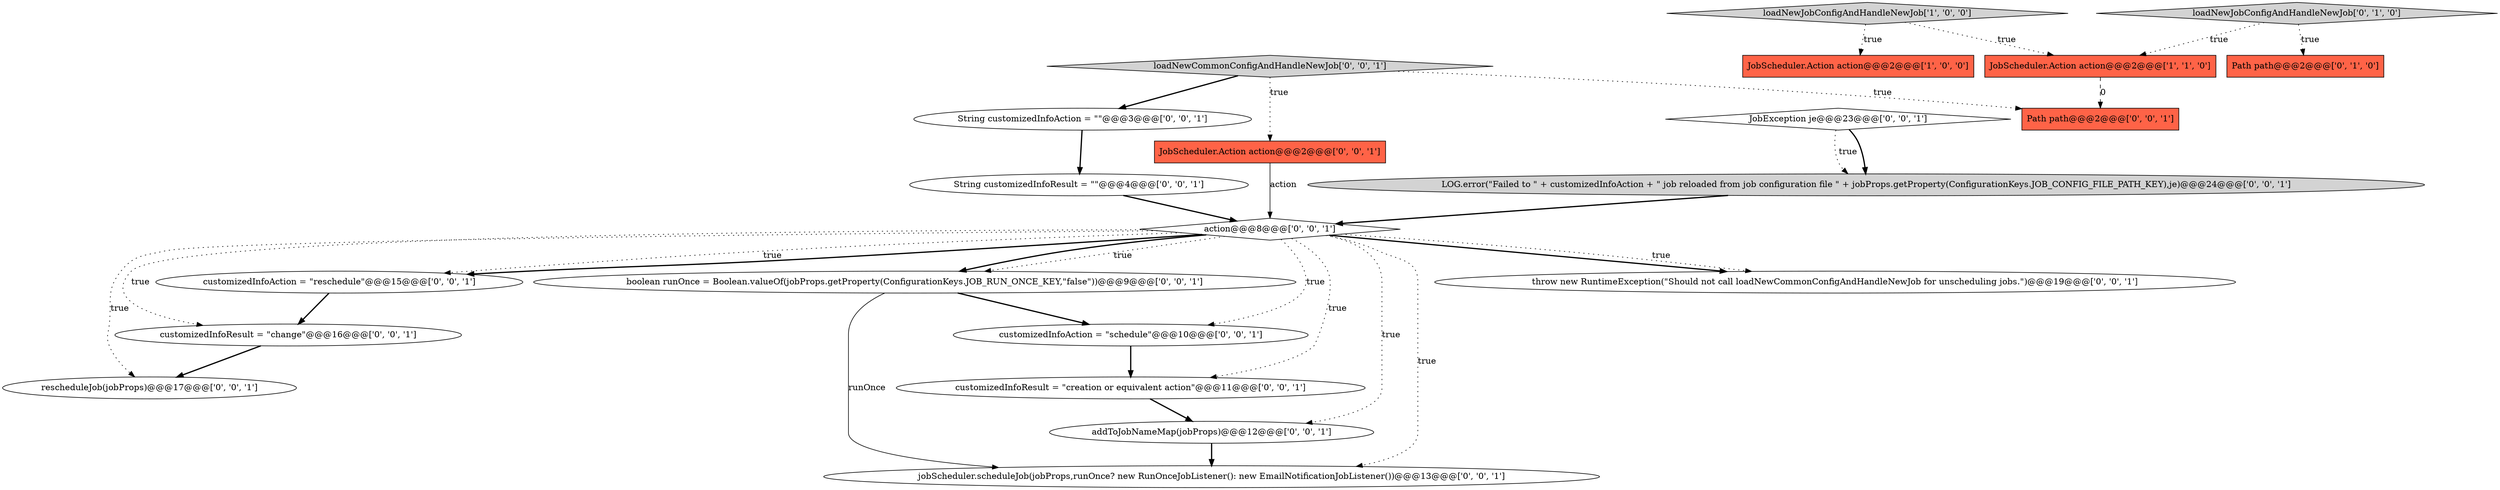 digraph {
19 [style = filled, label = "customizedInfoResult = \"change\"@@@16@@@['0', '0', '1']", fillcolor = white, shape = ellipse image = "AAA0AAABBB3BBB"];
14 [style = filled, label = "customizedInfoAction = \"schedule\"@@@10@@@['0', '0', '1']", fillcolor = white, shape = ellipse image = "AAA0AAABBB3BBB"];
5 [style = filled, label = "JobException je@@@23@@@['0', '0', '1']", fillcolor = white, shape = diamond image = "AAA0AAABBB3BBB"];
12 [style = filled, label = "String customizedInfoAction = \"\"@@@3@@@['0', '0', '1']", fillcolor = white, shape = ellipse image = "AAA0AAABBB3BBB"];
20 [style = filled, label = "customizedInfoAction = \"reschedule\"@@@15@@@['0', '0', '1']", fillcolor = white, shape = ellipse image = "AAA0AAABBB3BBB"];
13 [style = filled, label = "throw new RuntimeException(\"Should not call loadNewCommonConfigAndHandleNewJob for unscheduling jobs.\")@@@19@@@['0', '0', '1']", fillcolor = white, shape = ellipse image = "AAA0AAABBB3BBB"];
9 [style = filled, label = "JobScheduler.Action action@@@2@@@['0', '0', '1']", fillcolor = tomato, shape = box image = "AAA0AAABBB3BBB"];
3 [style = filled, label = "Path path@@@2@@@['0', '1', '0']", fillcolor = tomato, shape = box image = "AAA0AAABBB2BBB"];
21 [style = filled, label = "loadNewCommonConfigAndHandleNewJob['0', '0', '1']", fillcolor = lightgray, shape = diamond image = "AAA0AAABBB3BBB"];
17 [style = filled, label = "boolean runOnce = Boolean.valueOf(jobProps.getProperty(ConfigurationKeys.JOB_RUN_ONCE_KEY,\"false\"))@@@9@@@['0', '0', '1']", fillcolor = white, shape = ellipse image = "AAA0AAABBB3BBB"];
16 [style = filled, label = "addToJobNameMap(jobProps)@@@12@@@['0', '0', '1']", fillcolor = white, shape = ellipse image = "AAA0AAABBB3BBB"];
0 [style = filled, label = "loadNewJobConfigAndHandleNewJob['1', '0', '0']", fillcolor = lightgray, shape = diamond image = "AAA0AAABBB1BBB"];
15 [style = filled, label = "String customizedInfoResult = \"\"@@@4@@@['0', '0', '1']", fillcolor = white, shape = ellipse image = "AAA0AAABBB3BBB"];
1 [style = filled, label = "JobScheduler.Action action@@@2@@@['1', '0', '0']", fillcolor = tomato, shape = box image = "AAA0AAABBB1BBB"];
18 [style = filled, label = "action@@@8@@@['0', '0', '1']", fillcolor = white, shape = diamond image = "AAA0AAABBB3BBB"];
4 [style = filled, label = "loadNewJobConfigAndHandleNewJob['0', '1', '0']", fillcolor = lightgray, shape = diamond image = "AAA0AAABBB2BBB"];
11 [style = filled, label = "Path path@@@2@@@['0', '0', '1']", fillcolor = tomato, shape = box image = "AAA0AAABBB3BBB"];
7 [style = filled, label = "LOG.error(\"Failed to \" + customizedInfoAction + \" job reloaded from job configuration file \" + jobProps.getProperty(ConfigurationKeys.JOB_CONFIG_FILE_PATH_KEY),je)@@@24@@@['0', '0', '1']", fillcolor = lightgray, shape = ellipse image = "AAA0AAABBB3BBB"];
8 [style = filled, label = "rescheduleJob(jobProps)@@@17@@@['0', '0', '1']", fillcolor = white, shape = ellipse image = "AAA0AAABBB3BBB"];
2 [style = filled, label = "JobScheduler.Action action@@@2@@@['1', '1', '0']", fillcolor = tomato, shape = box image = "AAA0AAABBB1BBB"];
10 [style = filled, label = "jobScheduler.scheduleJob(jobProps,runOnce? new RunOnceJobListener(): new EmailNotificationJobListener())@@@13@@@['0', '0', '1']", fillcolor = white, shape = ellipse image = "AAA0AAABBB3BBB"];
6 [style = filled, label = "customizedInfoResult = \"creation or equivalent action\"@@@11@@@['0', '0', '1']", fillcolor = white, shape = ellipse image = "AAA0AAABBB3BBB"];
21->11 [style = dotted, label="true"];
18->16 [style = dotted, label="true"];
16->10 [style = bold, label=""];
12->15 [style = bold, label=""];
18->19 [style = dotted, label="true"];
18->17 [style = bold, label=""];
18->8 [style = dotted, label="true"];
18->20 [style = dotted, label="true"];
9->18 [style = solid, label="action"];
15->18 [style = bold, label=""];
18->14 [style = dotted, label="true"];
19->8 [style = bold, label=""];
18->6 [style = dotted, label="true"];
21->12 [style = bold, label=""];
18->10 [style = dotted, label="true"];
18->20 [style = bold, label=""];
4->3 [style = dotted, label="true"];
21->9 [style = dotted, label="true"];
17->14 [style = bold, label=""];
5->7 [style = dotted, label="true"];
6->16 [style = bold, label=""];
18->13 [style = bold, label=""];
7->18 [style = bold, label=""];
17->10 [style = solid, label="runOnce"];
5->7 [style = bold, label=""];
2->11 [style = dashed, label="0"];
18->17 [style = dotted, label="true"];
0->2 [style = dotted, label="true"];
20->19 [style = bold, label=""];
14->6 [style = bold, label=""];
4->2 [style = dotted, label="true"];
0->1 [style = dotted, label="true"];
18->13 [style = dotted, label="true"];
}
